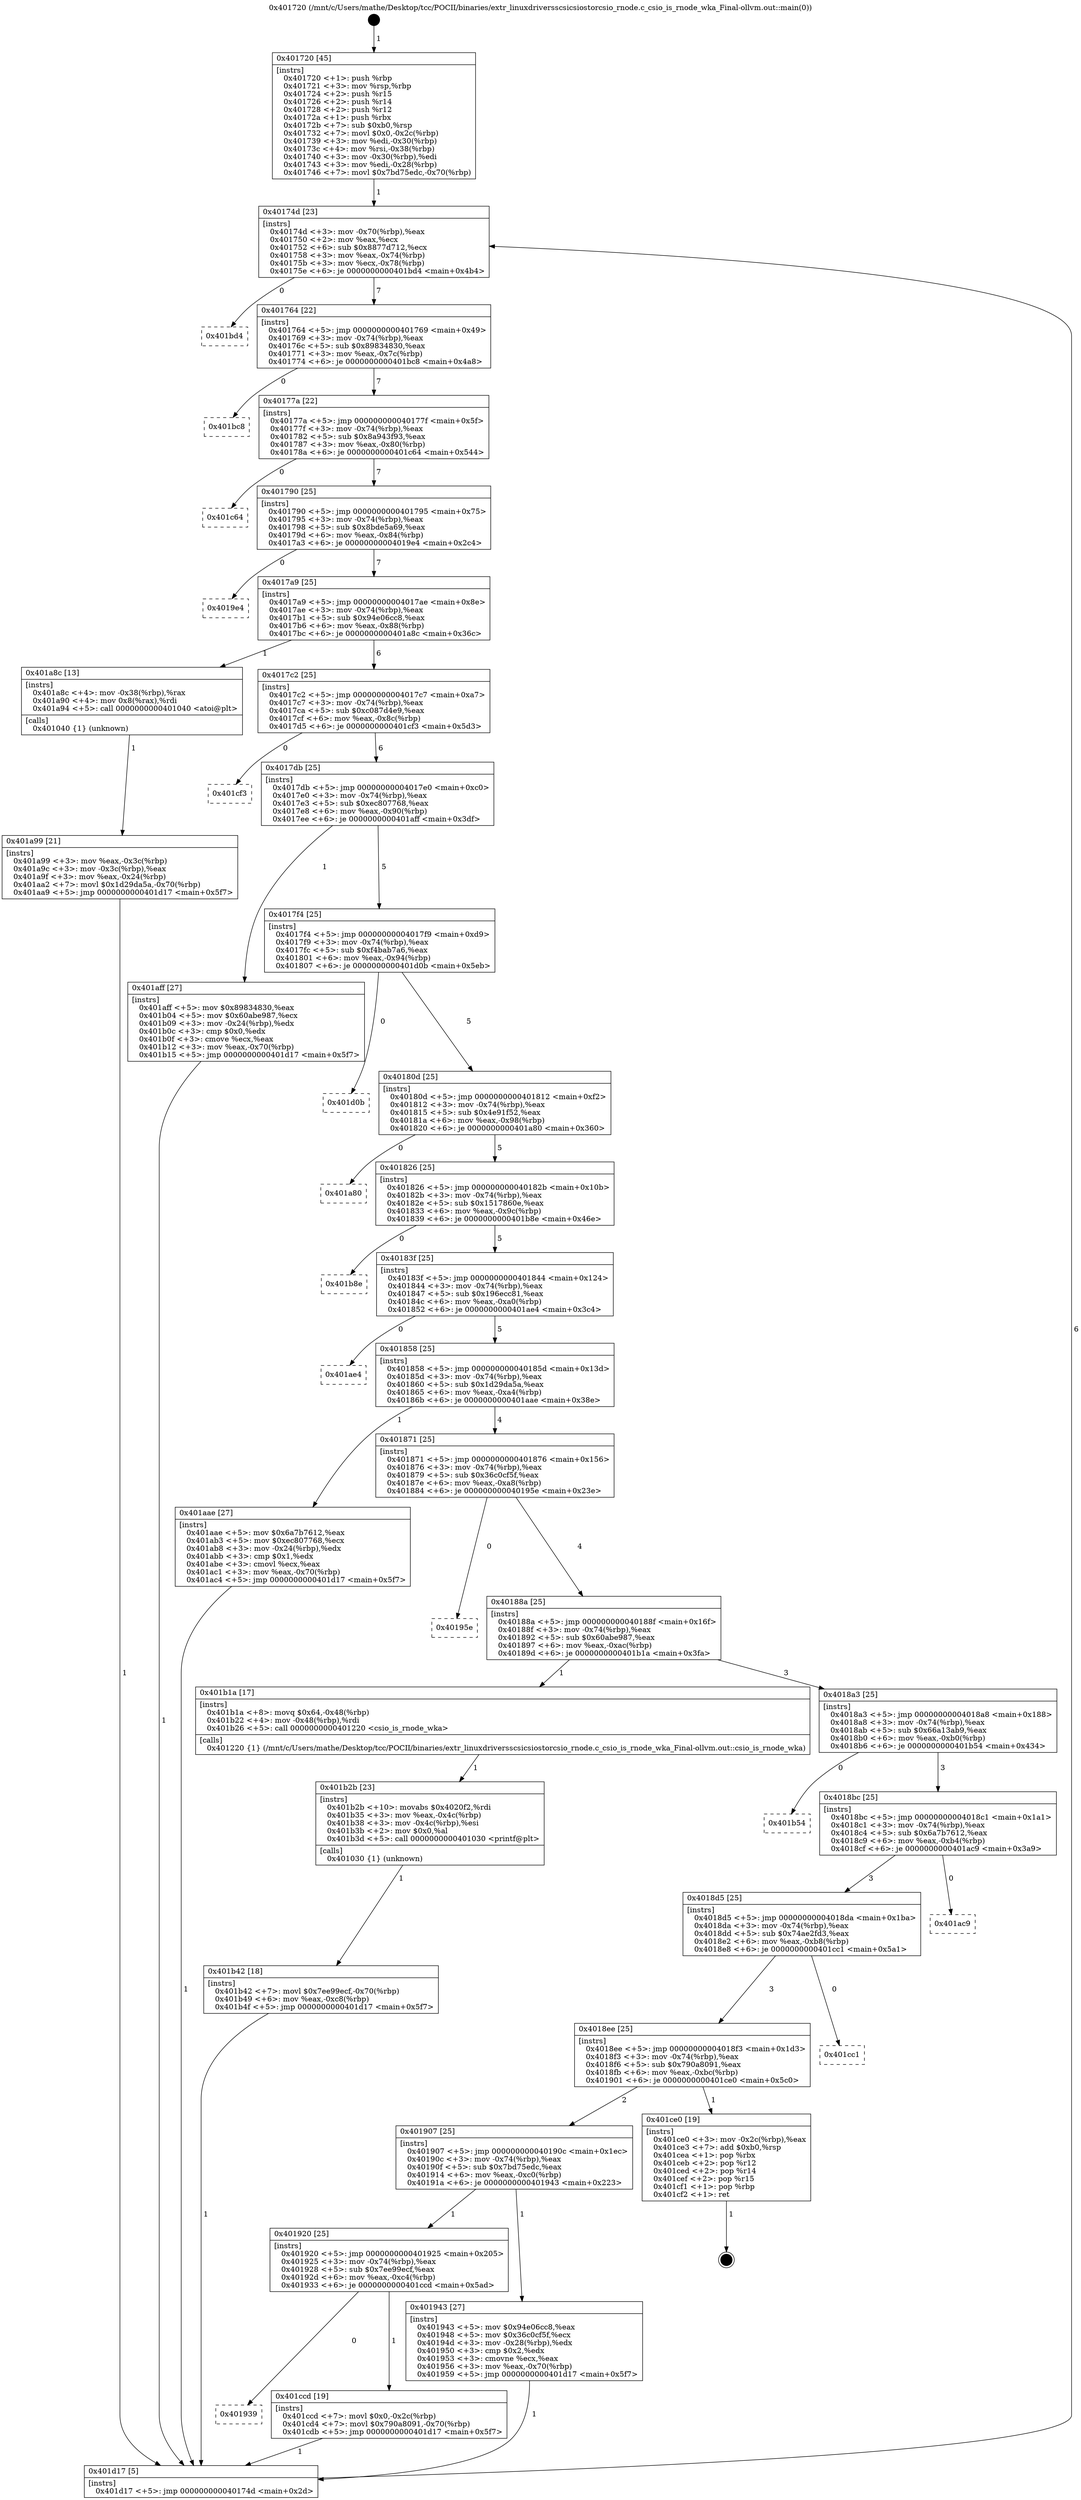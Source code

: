 digraph "0x401720" {
  label = "0x401720 (/mnt/c/Users/mathe/Desktop/tcc/POCII/binaries/extr_linuxdriversscsicsiostorcsio_rnode.c_csio_is_rnode_wka_Final-ollvm.out::main(0))"
  labelloc = "t"
  node[shape=record]

  Entry [label="",width=0.3,height=0.3,shape=circle,fillcolor=black,style=filled]
  "0x40174d" [label="{
     0x40174d [23]\l
     | [instrs]\l
     &nbsp;&nbsp;0x40174d \<+3\>: mov -0x70(%rbp),%eax\l
     &nbsp;&nbsp;0x401750 \<+2\>: mov %eax,%ecx\l
     &nbsp;&nbsp;0x401752 \<+6\>: sub $0x8877d712,%ecx\l
     &nbsp;&nbsp;0x401758 \<+3\>: mov %eax,-0x74(%rbp)\l
     &nbsp;&nbsp;0x40175b \<+3\>: mov %ecx,-0x78(%rbp)\l
     &nbsp;&nbsp;0x40175e \<+6\>: je 0000000000401bd4 \<main+0x4b4\>\l
  }"]
  "0x401bd4" [label="{
     0x401bd4\l
  }", style=dashed]
  "0x401764" [label="{
     0x401764 [22]\l
     | [instrs]\l
     &nbsp;&nbsp;0x401764 \<+5\>: jmp 0000000000401769 \<main+0x49\>\l
     &nbsp;&nbsp;0x401769 \<+3\>: mov -0x74(%rbp),%eax\l
     &nbsp;&nbsp;0x40176c \<+5\>: sub $0x89834830,%eax\l
     &nbsp;&nbsp;0x401771 \<+3\>: mov %eax,-0x7c(%rbp)\l
     &nbsp;&nbsp;0x401774 \<+6\>: je 0000000000401bc8 \<main+0x4a8\>\l
  }"]
  Exit [label="",width=0.3,height=0.3,shape=circle,fillcolor=black,style=filled,peripheries=2]
  "0x401bc8" [label="{
     0x401bc8\l
  }", style=dashed]
  "0x40177a" [label="{
     0x40177a [22]\l
     | [instrs]\l
     &nbsp;&nbsp;0x40177a \<+5\>: jmp 000000000040177f \<main+0x5f\>\l
     &nbsp;&nbsp;0x40177f \<+3\>: mov -0x74(%rbp),%eax\l
     &nbsp;&nbsp;0x401782 \<+5\>: sub $0x8a943f93,%eax\l
     &nbsp;&nbsp;0x401787 \<+3\>: mov %eax,-0x80(%rbp)\l
     &nbsp;&nbsp;0x40178a \<+6\>: je 0000000000401c64 \<main+0x544\>\l
  }"]
  "0x401939" [label="{
     0x401939\l
  }", style=dashed]
  "0x401c64" [label="{
     0x401c64\l
  }", style=dashed]
  "0x401790" [label="{
     0x401790 [25]\l
     | [instrs]\l
     &nbsp;&nbsp;0x401790 \<+5\>: jmp 0000000000401795 \<main+0x75\>\l
     &nbsp;&nbsp;0x401795 \<+3\>: mov -0x74(%rbp),%eax\l
     &nbsp;&nbsp;0x401798 \<+5\>: sub $0x8bde5a69,%eax\l
     &nbsp;&nbsp;0x40179d \<+6\>: mov %eax,-0x84(%rbp)\l
     &nbsp;&nbsp;0x4017a3 \<+6\>: je 00000000004019e4 \<main+0x2c4\>\l
  }"]
  "0x401ccd" [label="{
     0x401ccd [19]\l
     | [instrs]\l
     &nbsp;&nbsp;0x401ccd \<+7\>: movl $0x0,-0x2c(%rbp)\l
     &nbsp;&nbsp;0x401cd4 \<+7\>: movl $0x790a8091,-0x70(%rbp)\l
     &nbsp;&nbsp;0x401cdb \<+5\>: jmp 0000000000401d17 \<main+0x5f7\>\l
  }"]
  "0x4019e4" [label="{
     0x4019e4\l
  }", style=dashed]
  "0x4017a9" [label="{
     0x4017a9 [25]\l
     | [instrs]\l
     &nbsp;&nbsp;0x4017a9 \<+5\>: jmp 00000000004017ae \<main+0x8e\>\l
     &nbsp;&nbsp;0x4017ae \<+3\>: mov -0x74(%rbp),%eax\l
     &nbsp;&nbsp;0x4017b1 \<+5\>: sub $0x94e06cc8,%eax\l
     &nbsp;&nbsp;0x4017b6 \<+6\>: mov %eax,-0x88(%rbp)\l
     &nbsp;&nbsp;0x4017bc \<+6\>: je 0000000000401a8c \<main+0x36c\>\l
  }"]
  "0x401b42" [label="{
     0x401b42 [18]\l
     | [instrs]\l
     &nbsp;&nbsp;0x401b42 \<+7\>: movl $0x7ee99ecf,-0x70(%rbp)\l
     &nbsp;&nbsp;0x401b49 \<+6\>: mov %eax,-0xc8(%rbp)\l
     &nbsp;&nbsp;0x401b4f \<+5\>: jmp 0000000000401d17 \<main+0x5f7\>\l
  }"]
  "0x401a8c" [label="{
     0x401a8c [13]\l
     | [instrs]\l
     &nbsp;&nbsp;0x401a8c \<+4\>: mov -0x38(%rbp),%rax\l
     &nbsp;&nbsp;0x401a90 \<+4\>: mov 0x8(%rax),%rdi\l
     &nbsp;&nbsp;0x401a94 \<+5\>: call 0000000000401040 \<atoi@plt\>\l
     | [calls]\l
     &nbsp;&nbsp;0x401040 \{1\} (unknown)\l
  }"]
  "0x4017c2" [label="{
     0x4017c2 [25]\l
     | [instrs]\l
     &nbsp;&nbsp;0x4017c2 \<+5\>: jmp 00000000004017c7 \<main+0xa7\>\l
     &nbsp;&nbsp;0x4017c7 \<+3\>: mov -0x74(%rbp),%eax\l
     &nbsp;&nbsp;0x4017ca \<+5\>: sub $0xc087d4e9,%eax\l
     &nbsp;&nbsp;0x4017cf \<+6\>: mov %eax,-0x8c(%rbp)\l
     &nbsp;&nbsp;0x4017d5 \<+6\>: je 0000000000401cf3 \<main+0x5d3\>\l
  }"]
  "0x401b2b" [label="{
     0x401b2b [23]\l
     | [instrs]\l
     &nbsp;&nbsp;0x401b2b \<+10\>: movabs $0x4020f2,%rdi\l
     &nbsp;&nbsp;0x401b35 \<+3\>: mov %eax,-0x4c(%rbp)\l
     &nbsp;&nbsp;0x401b38 \<+3\>: mov -0x4c(%rbp),%esi\l
     &nbsp;&nbsp;0x401b3b \<+2\>: mov $0x0,%al\l
     &nbsp;&nbsp;0x401b3d \<+5\>: call 0000000000401030 \<printf@plt\>\l
     | [calls]\l
     &nbsp;&nbsp;0x401030 \{1\} (unknown)\l
  }"]
  "0x401cf3" [label="{
     0x401cf3\l
  }", style=dashed]
  "0x4017db" [label="{
     0x4017db [25]\l
     | [instrs]\l
     &nbsp;&nbsp;0x4017db \<+5\>: jmp 00000000004017e0 \<main+0xc0\>\l
     &nbsp;&nbsp;0x4017e0 \<+3\>: mov -0x74(%rbp),%eax\l
     &nbsp;&nbsp;0x4017e3 \<+5\>: sub $0xec807768,%eax\l
     &nbsp;&nbsp;0x4017e8 \<+6\>: mov %eax,-0x90(%rbp)\l
     &nbsp;&nbsp;0x4017ee \<+6\>: je 0000000000401aff \<main+0x3df\>\l
  }"]
  "0x401a99" [label="{
     0x401a99 [21]\l
     | [instrs]\l
     &nbsp;&nbsp;0x401a99 \<+3\>: mov %eax,-0x3c(%rbp)\l
     &nbsp;&nbsp;0x401a9c \<+3\>: mov -0x3c(%rbp),%eax\l
     &nbsp;&nbsp;0x401a9f \<+3\>: mov %eax,-0x24(%rbp)\l
     &nbsp;&nbsp;0x401aa2 \<+7\>: movl $0x1d29da5a,-0x70(%rbp)\l
     &nbsp;&nbsp;0x401aa9 \<+5\>: jmp 0000000000401d17 \<main+0x5f7\>\l
  }"]
  "0x401aff" [label="{
     0x401aff [27]\l
     | [instrs]\l
     &nbsp;&nbsp;0x401aff \<+5\>: mov $0x89834830,%eax\l
     &nbsp;&nbsp;0x401b04 \<+5\>: mov $0x60abe987,%ecx\l
     &nbsp;&nbsp;0x401b09 \<+3\>: mov -0x24(%rbp),%edx\l
     &nbsp;&nbsp;0x401b0c \<+3\>: cmp $0x0,%edx\l
     &nbsp;&nbsp;0x401b0f \<+3\>: cmove %ecx,%eax\l
     &nbsp;&nbsp;0x401b12 \<+3\>: mov %eax,-0x70(%rbp)\l
     &nbsp;&nbsp;0x401b15 \<+5\>: jmp 0000000000401d17 \<main+0x5f7\>\l
  }"]
  "0x4017f4" [label="{
     0x4017f4 [25]\l
     | [instrs]\l
     &nbsp;&nbsp;0x4017f4 \<+5\>: jmp 00000000004017f9 \<main+0xd9\>\l
     &nbsp;&nbsp;0x4017f9 \<+3\>: mov -0x74(%rbp),%eax\l
     &nbsp;&nbsp;0x4017fc \<+5\>: sub $0xf4bab7a6,%eax\l
     &nbsp;&nbsp;0x401801 \<+6\>: mov %eax,-0x94(%rbp)\l
     &nbsp;&nbsp;0x401807 \<+6\>: je 0000000000401d0b \<main+0x5eb\>\l
  }"]
  "0x401720" [label="{
     0x401720 [45]\l
     | [instrs]\l
     &nbsp;&nbsp;0x401720 \<+1\>: push %rbp\l
     &nbsp;&nbsp;0x401721 \<+3\>: mov %rsp,%rbp\l
     &nbsp;&nbsp;0x401724 \<+2\>: push %r15\l
     &nbsp;&nbsp;0x401726 \<+2\>: push %r14\l
     &nbsp;&nbsp;0x401728 \<+2\>: push %r12\l
     &nbsp;&nbsp;0x40172a \<+1\>: push %rbx\l
     &nbsp;&nbsp;0x40172b \<+7\>: sub $0xb0,%rsp\l
     &nbsp;&nbsp;0x401732 \<+7\>: movl $0x0,-0x2c(%rbp)\l
     &nbsp;&nbsp;0x401739 \<+3\>: mov %edi,-0x30(%rbp)\l
     &nbsp;&nbsp;0x40173c \<+4\>: mov %rsi,-0x38(%rbp)\l
     &nbsp;&nbsp;0x401740 \<+3\>: mov -0x30(%rbp),%edi\l
     &nbsp;&nbsp;0x401743 \<+3\>: mov %edi,-0x28(%rbp)\l
     &nbsp;&nbsp;0x401746 \<+7\>: movl $0x7bd75edc,-0x70(%rbp)\l
  }"]
  "0x401d0b" [label="{
     0x401d0b\l
  }", style=dashed]
  "0x40180d" [label="{
     0x40180d [25]\l
     | [instrs]\l
     &nbsp;&nbsp;0x40180d \<+5\>: jmp 0000000000401812 \<main+0xf2\>\l
     &nbsp;&nbsp;0x401812 \<+3\>: mov -0x74(%rbp),%eax\l
     &nbsp;&nbsp;0x401815 \<+5\>: sub $0x4e91f52,%eax\l
     &nbsp;&nbsp;0x40181a \<+6\>: mov %eax,-0x98(%rbp)\l
     &nbsp;&nbsp;0x401820 \<+6\>: je 0000000000401a80 \<main+0x360\>\l
  }"]
  "0x401d17" [label="{
     0x401d17 [5]\l
     | [instrs]\l
     &nbsp;&nbsp;0x401d17 \<+5\>: jmp 000000000040174d \<main+0x2d\>\l
  }"]
  "0x401a80" [label="{
     0x401a80\l
  }", style=dashed]
  "0x401826" [label="{
     0x401826 [25]\l
     | [instrs]\l
     &nbsp;&nbsp;0x401826 \<+5\>: jmp 000000000040182b \<main+0x10b\>\l
     &nbsp;&nbsp;0x40182b \<+3\>: mov -0x74(%rbp),%eax\l
     &nbsp;&nbsp;0x40182e \<+5\>: sub $0x1517860e,%eax\l
     &nbsp;&nbsp;0x401833 \<+6\>: mov %eax,-0x9c(%rbp)\l
     &nbsp;&nbsp;0x401839 \<+6\>: je 0000000000401b8e \<main+0x46e\>\l
  }"]
  "0x401920" [label="{
     0x401920 [25]\l
     | [instrs]\l
     &nbsp;&nbsp;0x401920 \<+5\>: jmp 0000000000401925 \<main+0x205\>\l
     &nbsp;&nbsp;0x401925 \<+3\>: mov -0x74(%rbp),%eax\l
     &nbsp;&nbsp;0x401928 \<+5\>: sub $0x7ee99ecf,%eax\l
     &nbsp;&nbsp;0x40192d \<+6\>: mov %eax,-0xc4(%rbp)\l
     &nbsp;&nbsp;0x401933 \<+6\>: je 0000000000401ccd \<main+0x5ad\>\l
  }"]
  "0x401b8e" [label="{
     0x401b8e\l
  }", style=dashed]
  "0x40183f" [label="{
     0x40183f [25]\l
     | [instrs]\l
     &nbsp;&nbsp;0x40183f \<+5\>: jmp 0000000000401844 \<main+0x124\>\l
     &nbsp;&nbsp;0x401844 \<+3\>: mov -0x74(%rbp),%eax\l
     &nbsp;&nbsp;0x401847 \<+5\>: sub $0x196ecc81,%eax\l
     &nbsp;&nbsp;0x40184c \<+6\>: mov %eax,-0xa0(%rbp)\l
     &nbsp;&nbsp;0x401852 \<+6\>: je 0000000000401ae4 \<main+0x3c4\>\l
  }"]
  "0x401943" [label="{
     0x401943 [27]\l
     | [instrs]\l
     &nbsp;&nbsp;0x401943 \<+5\>: mov $0x94e06cc8,%eax\l
     &nbsp;&nbsp;0x401948 \<+5\>: mov $0x36c0cf5f,%ecx\l
     &nbsp;&nbsp;0x40194d \<+3\>: mov -0x28(%rbp),%edx\l
     &nbsp;&nbsp;0x401950 \<+3\>: cmp $0x2,%edx\l
     &nbsp;&nbsp;0x401953 \<+3\>: cmovne %ecx,%eax\l
     &nbsp;&nbsp;0x401956 \<+3\>: mov %eax,-0x70(%rbp)\l
     &nbsp;&nbsp;0x401959 \<+5\>: jmp 0000000000401d17 \<main+0x5f7\>\l
  }"]
  "0x401ae4" [label="{
     0x401ae4\l
  }", style=dashed]
  "0x401858" [label="{
     0x401858 [25]\l
     | [instrs]\l
     &nbsp;&nbsp;0x401858 \<+5\>: jmp 000000000040185d \<main+0x13d\>\l
     &nbsp;&nbsp;0x40185d \<+3\>: mov -0x74(%rbp),%eax\l
     &nbsp;&nbsp;0x401860 \<+5\>: sub $0x1d29da5a,%eax\l
     &nbsp;&nbsp;0x401865 \<+6\>: mov %eax,-0xa4(%rbp)\l
     &nbsp;&nbsp;0x40186b \<+6\>: je 0000000000401aae \<main+0x38e\>\l
  }"]
  "0x401907" [label="{
     0x401907 [25]\l
     | [instrs]\l
     &nbsp;&nbsp;0x401907 \<+5\>: jmp 000000000040190c \<main+0x1ec\>\l
     &nbsp;&nbsp;0x40190c \<+3\>: mov -0x74(%rbp),%eax\l
     &nbsp;&nbsp;0x40190f \<+5\>: sub $0x7bd75edc,%eax\l
     &nbsp;&nbsp;0x401914 \<+6\>: mov %eax,-0xc0(%rbp)\l
     &nbsp;&nbsp;0x40191a \<+6\>: je 0000000000401943 \<main+0x223\>\l
  }"]
  "0x401aae" [label="{
     0x401aae [27]\l
     | [instrs]\l
     &nbsp;&nbsp;0x401aae \<+5\>: mov $0x6a7b7612,%eax\l
     &nbsp;&nbsp;0x401ab3 \<+5\>: mov $0xec807768,%ecx\l
     &nbsp;&nbsp;0x401ab8 \<+3\>: mov -0x24(%rbp),%edx\l
     &nbsp;&nbsp;0x401abb \<+3\>: cmp $0x1,%edx\l
     &nbsp;&nbsp;0x401abe \<+3\>: cmovl %ecx,%eax\l
     &nbsp;&nbsp;0x401ac1 \<+3\>: mov %eax,-0x70(%rbp)\l
     &nbsp;&nbsp;0x401ac4 \<+5\>: jmp 0000000000401d17 \<main+0x5f7\>\l
  }"]
  "0x401871" [label="{
     0x401871 [25]\l
     | [instrs]\l
     &nbsp;&nbsp;0x401871 \<+5\>: jmp 0000000000401876 \<main+0x156\>\l
     &nbsp;&nbsp;0x401876 \<+3\>: mov -0x74(%rbp),%eax\l
     &nbsp;&nbsp;0x401879 \<+5\>: sub $0x36c0cf5f,%eax\l
     &nbsp;&nbsp;0x40187e \<+6\>: mov %eax,-0xa8(%rbp)\l
     &nbsp;&nbsp;0x401884 \<+6\>: je 000000000040195e \<main+0x23e\>\l
  }"]
  "0x401ce0" [label="{
     0x401ce0 [19]\l
     | [instrs]\l
     &nbsp;&nbsp;0x401ce0 \<+3\>: mov -0x2c(%rbp),%eax\l
     &nbsp;&nbsp;0x401ce3 \<+7\>: add $0xb0,%rsp\l
     &nbsp;&nbsp;0x401cea \<+1\>: pop %rbx\l
     &nbsp;&nbsp;0x401ceb \<+2\>: pop %r12\l
     &nbsp;&nbsp;0x401ced \<+2\>: pop %r14\l
     &nbsp;&nbsp;0x401cef \<+2\>: pop %r15\l
     &nbsp;&nbsp;0x401cf1 \<+1\>: pop %rbp\l
     &nbsp;&nbsp;0x401cf2 \<+1\>: ret\l
  }"]
  "0x40195e" [label="{
     0x40195e\l
  }", style=dashed]
  "0x40188a" [label="{
     0x40188a [25]\l
     | [instrs]\l
     &nbsp;&nbsp;0x40188a \<+5\>: jmp 000000000040188f \<main+0x16f\>\l
     &nbsp;&nbsp;0x40188f \<+3\>: mov -0x74(%rbp),%eax\l
     &nbsp;&nbsp;0x401892 \<+5\>: sub $0x60abe987,%eax\l
     &nbsp;&nbsp;0x401897 \<+6\>: mov %eax,-0xac(%rbp)\l
     &nbsp;&nbsp;0x40189d \<+6\>: je 0000000000401b1a \<main+0x3fa\>\l
  }"]
  "0x4018ee" [label="{
     0x4018ee [25]\l
     | [instrs]\l
     &nbsp;&nbsp;0x4018ee \<+5\>: jmp 00000000004018f3 \<main+0x1d3\>\l
     &nbsp;&nbsp;0x4018f3 \<+3\>: mov -0x74(%rbp),%eax\l
     &nbsp;&nbsp;0x4018f6 \<+5\>: sub $0x790a8091,%eax\l
     &nbsp;&nbsp;0x4018fb \<+6\>: mov %eax,-0xbc(%rbp)\l
     &nbsp;&nbsp;0x401901 \<+6\>: je 0000000000401ce0 \<main+0x5c0\>\l
  }"]
  "0x401b1a" [label="{
     0x401b1a [17]\l
     | [instrs]\l
     &nbsp;&nbsp;0x401b1a \<+8\>: movq $0x64,-0x48(%rbp)\l
     &nbsp;&nbsp;0x401b22 \<+4\>: mov -0x48(%rbp),%rdi\l
     &nbsp;&nbsp;0x401b26 \<+5\>: call 0000000000401220 \<csio_is_rnode_wka\>\l
     | [calls]\l
     &nbsp;&nbsp;0x401220 \{1\} (/mnt/c/Users/mathe/Desktop/tcc/POCII/binaries/extr_linuxdriversscsicsiostorcsio_rnode.c_csio_is_rnode_wka_Final-ollvm.out::csio_is_rnode_wka)\l
  }"]
  "0x4018a3" [label="{
     0x4018a3 [25]\l
     | [instrs]\l
     &nbsp;&nbsp;0x4018a3 \<+5\>: jmp 00000000004018a8 \<main+0x188\>\l
     &nbsp;&nbsp;0x4018a8 \<+3\>: mov -0x74(%rbp),%eax\l
     &nbsp;&nbsp;0x4018ab \<+5\>: sub $0x66a13ab9,%eax\l
     &nbsp;&nbsp;0x4018b0 \<+6\>: mov %eax,-0xb0(%rbp)\l
     &nbsp;&nbsp;0x4018b6 \<+6\>: je 0000000000401b54 \<main+0x434\>\l
  }"]
  "0x401cc1" [label="{
     0x401cc1\l
  }", style=dashed]
  "0x401b54" [label="{
     0x401b54\l
  }", style=dashed]
  "0x4018bc" [label="{
     0x4018bc [25]\l
     | [instrs]\l
     &nbsp;&nbsp;0x4018bc \<+5\>: jmp 00000000004018c1 \<main+0x1a1\>\l
     &nbsp;&nbsp;0x4018c1 \<+3\>: mov -0x74(%rbp),%eax\l
     &nbsp;&nbsp;0x4018c4 \<+5\>: sub $0x6a7b7612,%eax\l
     &nbsp;&nbsp;0x4018c9 \<+6\>: mov %eax,-0xb4(%rbp)\l
     &nbsp;&nbsp;0x4018cf \<+6\>: je 0000000000401ac9 \<main+0x3a9\>\l
  }"]
  "0x4018d5" [label="{
     0x4018d5 [25]\l
     | [instrs]\l
     &nbsp;&nbsp;0x4018d5 \<+5\>: jmp 00000000004018da \<main+0x1ba\>\l
     &nbsp;&nbsp;0x4018da \<+3\>: mov -0x74(%rbp),%eax\l
     &nbsp;&nbsp;0x4018dd \<+5\>: sub $0x74ae2fd3,%eax\l
     &nbsp;&nbsp;0x4018e2 \<+6\>: mov %eax,-0xb8(%rbp)\l
     &nbsp;&nbsp;0x4018e8 \<+6\>: je 0000000000401cc1 \<main+0x5a1\>\l
  }"]
  "0x401ac9" [label="{
     0x401ac9\l
  }", style=dashed]
  Entry -> "0x401720" [label=" 1"]
  "0x40174d" -> "0x401bd4" [label=" 0"]
  "0x40174d" -> "0x401764" [label=" 7"]
  "0x401ce0" -> Exit [label=" 1"]
  "0x401764" -> "0x401bc8" [label=" 0"]
  "0x401764" -> "0x40177a" [label=" 7"]
  "0x401ccd" -> "0x401d17" [label=" 1"]
  "0x40177a" -> "0x401c64" [label=" 0"]
  "0x40177a" -> "0x401790" [label=" 7"]
  "0x401920" -> "0x401939" [label=" 0"]
  "0x401790" -> "0x4019e4" [label=" 0"]
  "0x401790" -> "0x4017a9" [label=" 7"]
  "0x401920" -> "0x401ccd" [label=" 1"]
  "0x4017a9" -> "0x401a8c" [label=" 1"]
  "0x4017a9" -> "0x4017c2" [label=" 6"]
  "0x401b42" -> "0x401d17" [label=" 1"]
  "0x4017c2" -> "0x401cf3" [label=" 0"]
  "0x4017c2" -> "0x4017db" [label=" 6"]
  "0x401b2b" -> "0x401b42" [label=" 1"]
  "0x4017db" -> "0x401aff" [label=" 1"]
  "0x4017db" -> "0x4017f4" [label=" 5"]
  "0x401b1a" -> "0x401b2b" [label=" 1"]
  "0x4017f4" -> "0x401d0b" [label=" 0"]
  "0x4017f4" -> "0x40180d" [label=" 5"]
  "0x401aff" -> "0x401d17" [label=" 1"]
  "0x40180d" -> "0x401a80" [label=" 0"]
  "0x40180d" -> "0x401826" [label=" 5"]
  "0x401aae" -> "0x401d17" [label=" 1"]
  "0x401826" -> "0x401b8e" [label=" 0"]
  "0x401826" -> "0x40183f" [label=" 5"]
  "0x401a99" -> "0x401d17" [label=" 1"]
  "0x40183f" -> "0x401ae4" [label=" 0"]
  "0x40183f" -> "0x401858" [label=" 5"]
  "0x401a8c" -> "0x401a99" [label=" 1"]
  "0x401858" -> "0x401aae" [label=" 1"]
  "0x401858" -> "0x401871" [label=" 4"]
  "0x401720" -> "0x40174d" [label=" 1"]
  "0x401871" -> "0x40195e" [label=" 0"]
  "0x401871" -> "0x40188a" [label=" 4"]
  "0x401943" -> "0x401d17" [label=" 1"]
  "0x40188a" -> "0x401b1a" [label=" 1"]
  "0x40188a" -> "0x4018a3" [label=" 3"]
  "0x401907" -> "0x401943" [label=" 1"]
  "0x4018a3" -> "0x401b54" [label=" 0"]
  "0x4018a3" -> "0x4018bc" [label=" 3"]
  "0x401d17" -> "0x40174d" [label=" 6"]
  "0x4018bc" -> "0x401ac9" [label=" 0"]
  "0x4018bc" -> "0x4018d5" [label=" 3"]
  "0x4018ee" -> "0x401907" [label=" 2"]
  "0x4018d5" -> "0x401cc1" [label=" 0"]
  "0x4018d5" -> "0x4018ee" [label=" 3"]
  "0x401907" -> "0x401920" [label=" 1"]
  "0x4018ee" -> "0x401ce0" [label=" 1"]
}
